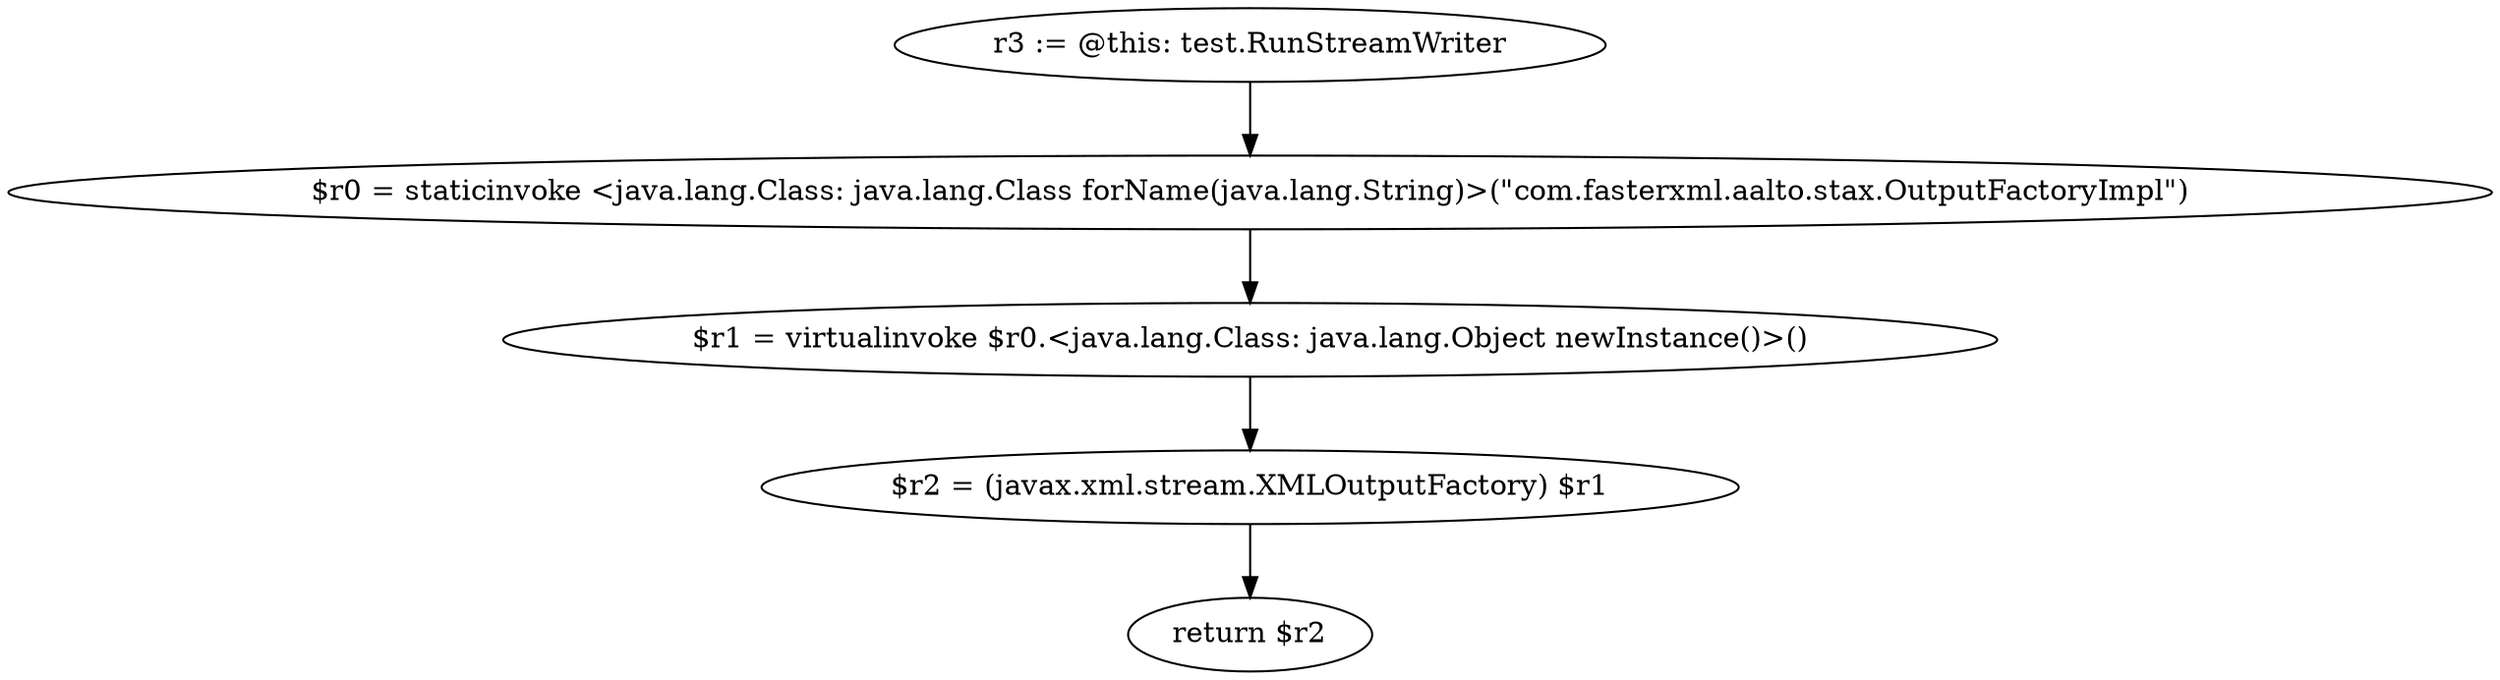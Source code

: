 digraph "unitGraph" {
    "r3 := @this: test.RunStreamWriter"
    "$r0 = staticinvoke <java.lang.Class: java.lang.Class forName(java.lang.String)>(\"com.fasterxml.aalto.stax.OutputFactoryImpl\")"
    "$r1 = virtualinvoke $r0.<java.lang.Class: java.lang.Object newInstance()>()"
    "$r2 = (javax.xml.stream.XMLOutputFactory) $r1"
    "return $r2"
    "r3 := @this: test.RunStreamWriter"->"$r0 = staticinvoke <java.lang.Class: java.lang.Class forName(java.lang.String)>(\"com.fasterxml.aalto.stax.OutputFactoryImpl\")";
    "$r0 = staticinvoke <java.lang.Class: java.lang.Class forName(java.lang.String)>(\"com.fasterxml.aalto.stax.OutputFactoryImpl\")"->"$r1 = virtualinvoke $r0.<java.lang.Class: java.lang.Object newInstance()>()";
    "$r1 = virtualinvoke $r0.<java.lang.Class: java.lang.Object newInstance()>()"->"$r2 = (javax.xml.stream.XMLOutputFactory) $r1";
    "$r2 = (javax.xml.stream.XMLOutputFactory) $r1"->"return $r2";
}
